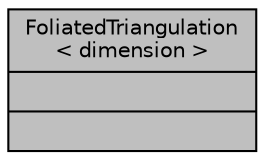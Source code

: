 digraph "FoliatedTriangulation&lt; dimension &gt;"
{
 // LATEX_PDF_SIZE
  edge [fontname="Helvetica",fontsize="10",labelfontname="Helvetica",labelfontsize="10"];
  node [fontname="Helvetica",fontsize="10",shape=record];
  Node1 [label="{FoliatedTriangulation\l\< dimension \>\n||}",height=0.2,width=0.4,color="black", fillcolor="grey75", style="filled", fontcolor="black",tooltip=" "];
}
